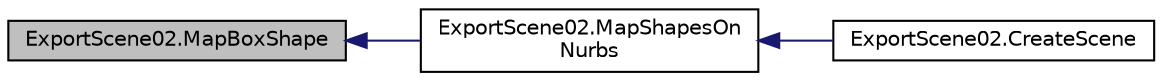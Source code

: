 digraph "ExportScene02.MapBoxShape"
{
  edge [fontname="Helvetica",fontsize="10",labelfontname="Helvetica",labelfontsize="10"];
  node [fontname="Helvetica",fontsize="10",shape=record];
  rankdir="LR";
  Node17 [label="ExportScene02.MapBoxShape",height=0.2,width=0.4,color="black", fillcolor="grey75", style="filled", fontcolor="black"];
  Node17 -> Node18 [dir="back",color="midnightblue",fontsize="10",style="solid",fontname="Helvetica"];
  Node18 [label="ExportScene02.MapShapesOn\lNurbs",height=0.2,width=0.4,color="black", fillcolor="white", style="filled",URL="$namespace_export_scene02.html#a0d084226d31775fe7fe5f5f8c2fc0c24"];
  Node18 -> Node19 [dir="back",color="midnightblue",fontsize="10",style="solid",fontname="Helvetica"];
  Node19 [label="ExportScene02.CreateScene",height=0.2,width=0.4,color="black", fillcolor="white", style="filled",URL="$namespace_export_scene02.html#ab05e0f19c09bbd1997ef575f237d317e"];
}
